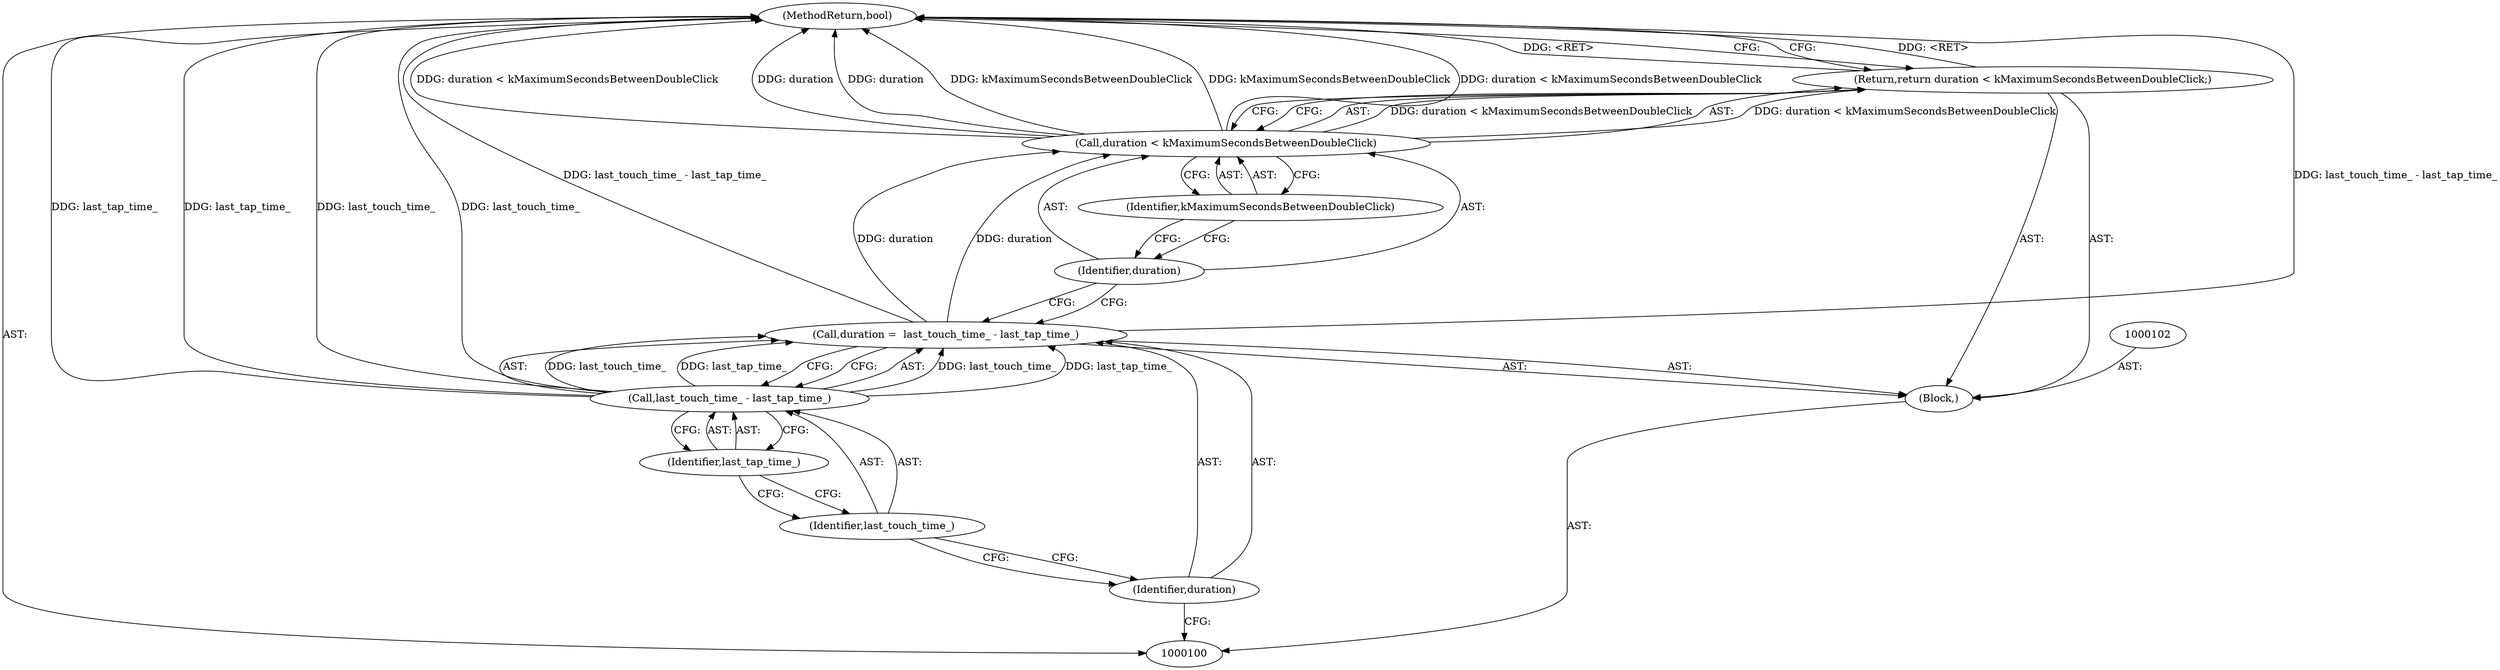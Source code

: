 digraph "1_Chrome_b8573aa643b03a59f4e2c99c72d3511a11cfb0b6_1" {
"1000112" [label="(MethodReturn,bool)"];
"1000101" [label="(Block,)"];
"1000103" [label="(Call,duration =  last_touch_time_ - last_tap_time_)"];
"1000104" [label="(Identifier,duration)"];
"1000105" [label="(Call,last_touch_time_ - last_tap_time_)"];
"1000106" [label="(Identifier,last_touch_time_)"];
"1000107" [label="(Identifier,last_tap_time_)"];
"1000108" [label="(Return,return duration < kMaximumSecondsBetweenDoubleClick;)"];
"1000111" [label="(Identifier,kMaximumSecondsBetweenDoubleClick)"];
"1000109" [label="(Call,duration < kMaximumSecondsBetweenDoubleClick)"];
"1000110" [label="(Identifier,duration)"];
"1000112" -> "1000100"  [label="AST: "];
"1000112" -> "1000108"  [label="CFG: "];
"1000108" -> "1000112"  [label="DDG: <RET>"];
"1000105" -> "1000112"  [label="DDG: last_tap_time_"];
"1000105" -> "1000112"  [label="DDG: last_touch_time_"];
"1000103" -> "1000112"  [label="DDG: last_touch_time_ - last_tap_time_"];
"1000109" -> "1000112"  [label="DDG: duration"];
"1000109" -> "1000112"  [label="DDG: kMaximumSecondsBetweenDoubleClick"];
"1000109" -> "1000112"  [label="DDG: duration < kMaximumSecondsBetweenDoubleClick"];
"1000101" -> "1000100"  [label="AST: "];
"1000102" -> "1000101"  [label="AST: "];
"1000103" -> "1000101"  [label="AST: "];
"1000108" -> "1000101"  [label="AST: "];
"1000103" -> "1000101"  [label="AST: "];
"1000103" -> "1000105"  [label="CFG: "];
"1000104" -> "1000103"  [label="AST: "];
"1000105" -> "1000103"  [label="AST: "];
"1000110" -> "1000103"  [label="CFG: "];
"1000103" -> "1000112"  [label="DDG: last_touch_time_ - last_tap_time_"];
"1000105" -> "1000103"  [label="DDG: last_touch_time_"];
"1000105" -> "1000103"  [label="DDG: last_tap_time_"];
"1000103" -> "1000109"  [label="DDG: duration"];
"1000104" -> "1000103"  [label="AST: "];
"1000104" -> "1000100"  [label="CFG: "];
"1000106" -> "1000104"  [label="CFG: "];
"1000105" -> "1000103"  [label="AST: "];
"1000105" -> "1000107"  [label="CFG: "];
"1000106" -> "1000105"  [label="AST: "];
"1000107" -> "1000105"  [label="AST: "];
"1000103" -> "1000105"  [label="CFG: "];
"1000105" -> "1000112"  [label="DDG: last_tap_time_"];
"1000105" -> "1000112"  [label="DDG: last_touch_time_"];
"1000105" -> "1000103"  [label="DDG: last_touch_time_"];
"1000105" -> "1000103"  [label="DDG: last_tap_time_"];
"1000106" -> "1000105"  [label="AST: "];
"1000106" -> "1000104"  [label="CFG: "];
"1000107" -> "1000106"  [label="CFG: "];
"1000107" -> "1000105"  [label="AST: "];
"1000107" -> "1000106"  [label="CFG: "];
"1000105" -> "1000107"  [label="CFG: "];
"1000108" -> "1000101"  [label="AST: "];
"1000108" -> "1000109"  [label="CFG: "];
"1000109" -> "1000108"  [label="AST: "];
"1000112" -> "1000108"  [label="CFG: "];
"1000108" -> "1000112"  [label="DDG: <RET>"];
"1000109" -> "1000108"  [label="DDG: duration < kMaximumSecondsBetweenDoubleClick"];
"1000111" -> "1000109"  [label="AST: "];
"1000111" -> "1000110"  [label="CFG: "];
"1000109" -> "1000111"  [label="CFG: "];
"1000109" -> "1000108"  [label="AST: "];
"1000109" -> "1000111"  [label="CFG: "];
"1000110" -> "1000109"  [label="AST: "];
"1000111" -> "1000109"  [label="AST: "];
"1000108" -> "1000109"  [label="CFG: "];
"1000109" -> "1000112"  [label="DDG: duration"];
"1000109" -> "1000112"  [label="DDG: kMaximumSecondsBetweenDoubleClick"];
"1000109" -> "1000112"  [label="DDG: duration < kMaximumSecondsBetweenDoubleClick"];
"1000109" -> "1000108"  [label="DDG: duration < kMaximumSecondsBetweenDoubleClick"];
"1000103" -> "1000109"  [label="DDG: duration"];
"1000110" -> "1000109"  [label="AST: "];
"1000110" -> "1000103"  [label="CFG: "];
"1000111" -> "1000110"  [label="CFG: "];
}
